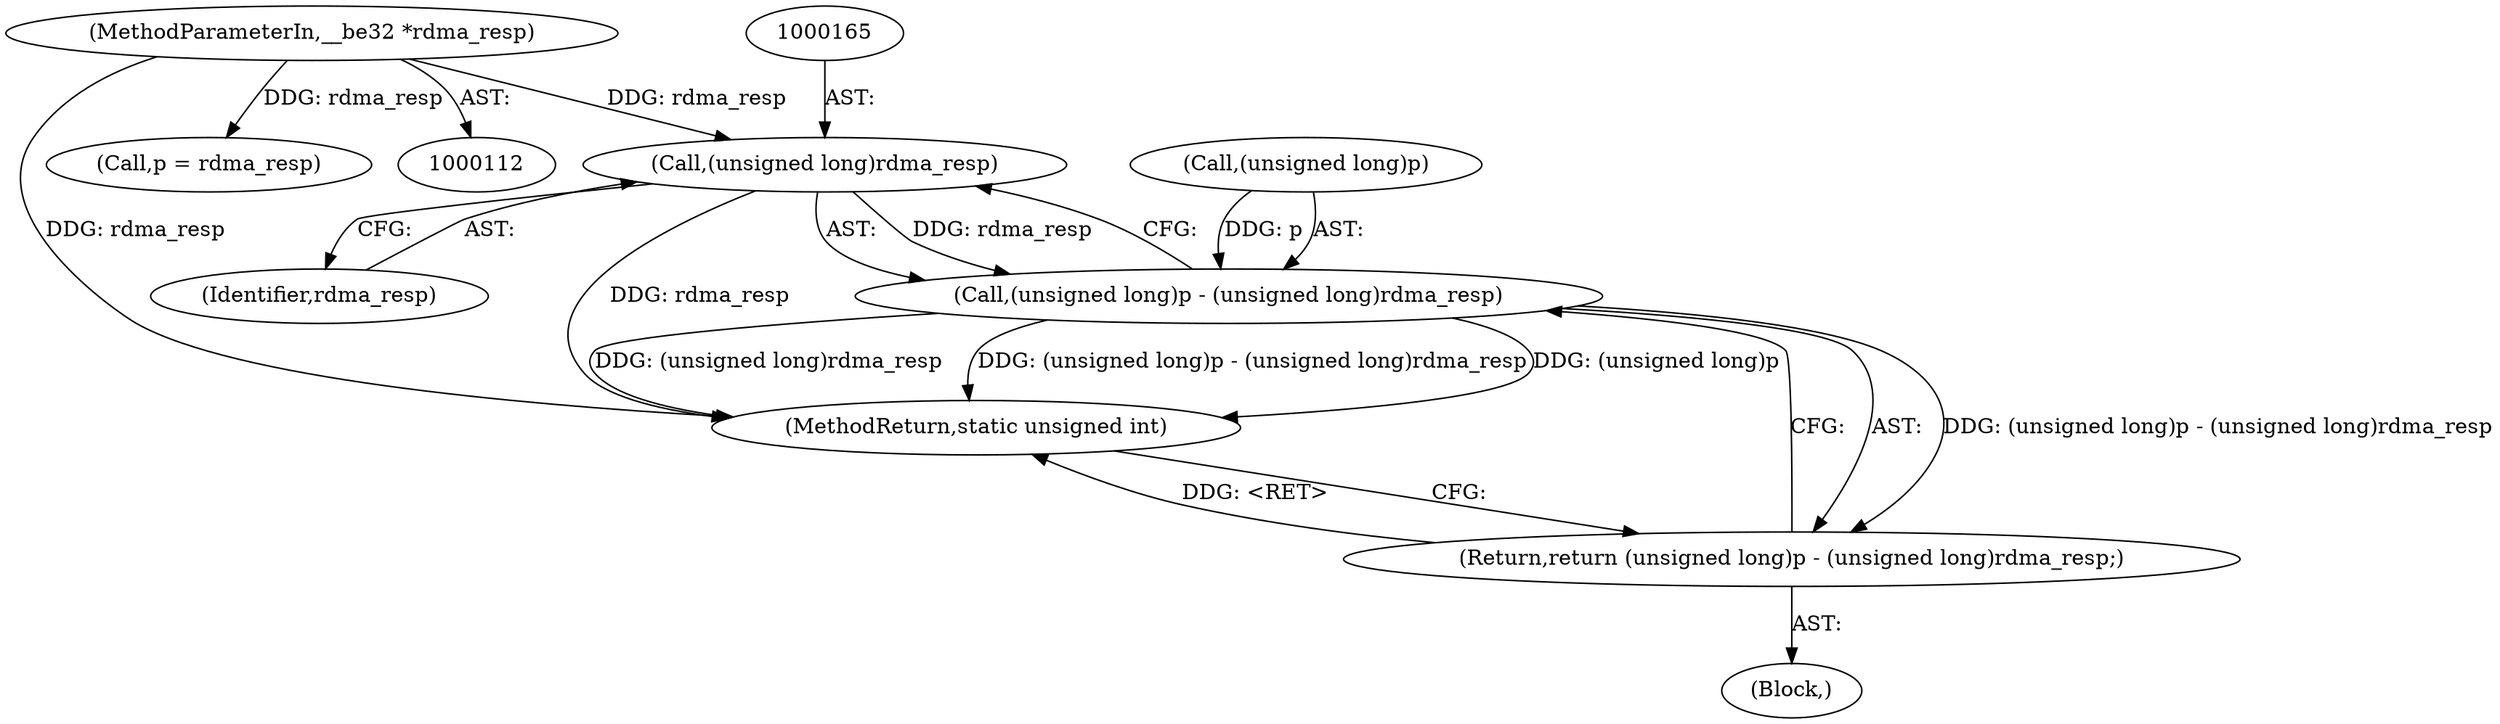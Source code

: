 digraph "0_linux_c70422f760c120480fee4de6c38804c72aa26bc1_38@pointer" {
"1000164" [label="(Call,(unsigned long)rdma_resp)"];
"1000113" [label="(MethodParameterIn,__be32 *rdma_resp)"];
"1000160" [label="(Call,(unsigned long)p - (unsigned long)rdma_resp)"];
"1000159" [label="(Return,return (unsigned long)p - (unsigned long)rdma_resp;)"];
"1000161" [label="(Call,(unsigned long)p)"];
"1000114" [label="(Block,)"];
"1000113" [label="(MethodParameterIn,__be32 *rdma_resp)"];
"1000166" [label="(Identifier,rdma_resp)"];
"1000160" [label="(Call,(unsigned long)p - (unsigned long)rdma_resp)"];
"1000159" [label="(Return,return (unsigned long)p - (unsigned long)rdma_resp;)"];
"1000167" [label="(MethodReturn,static unsigned int)"];
"1000164" [label="(Call,(unsigned long)rdma_resp)"];
"1000117" [label="(Call,p = rdma_resp)"];
"1000164" -> "1000160"  [label="AST: "];
"1000164" -> "1000166"  [label="CFG: "];
"1000165" -> "1000164"  [label="AST: "];
"1000166" -> "1000164"  [label="AST: "];
"1000160" -> "1000164"  [label="CFG: "];
"1000164" -> "1000167"  [label="DDG: rdma_resp"];
"1000164" -> "1000160"  [label="DDG: rdma_resp"];
"1000113" -> "1000164"  [label="DDG: rdma_resp"];
"1000113" -> "1000112"  [label="AST: "];
"1000113" -> "1000167"  [label="DDG: rdma_resp"];
"1000113" -> "1000117"  [label="DDG: rdma_resp"];
"1000160" -> "1000159"  [label="AST: "];
"1000161" -> "1000160"  [label="AST: "];
"1000159" -> "1000160"  [label="CFG: "];
"1000160" -> "1000167"  [label="DDG: (unsigned long)rdma_resp"];
"1000160" -> "1000167"  [label="DDG: (unsigned long)p - (unsigned long)rdma_resp"];
"1000160" -> "1000167"  [label="DDG: (unsigned long)p"];
"1000160" -> "1000159"  [label="DDG: (unsigned long)p - (unsigned long)rdma_resp"];
"1000161" -> "1000160"  [label="DDG: p"];
"1000159" -> "1000114"  [label="AST: "];
"1000167" -> "1000159"  [label="CFG: "];
"1000159" -> "1000167"  [label="DDG: <RET>"];
}
